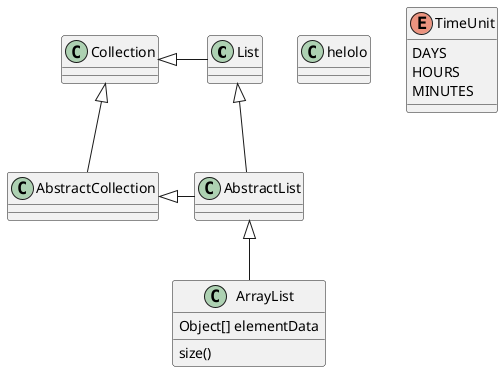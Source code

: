@startuml
'https://plantuml.com/class-diagram


List <|-- AbstractList
Collection <|-- AbstractCollection

Collection <|- List
AbstractCollection <|- AbstractList
AbstractList <|-- ArrayList

class ArrayList {
Object[] elementData
size()
}
class helolo{
}

enum TimeUnit {
DAYS
HOURS
MINUTES
}

@enduml